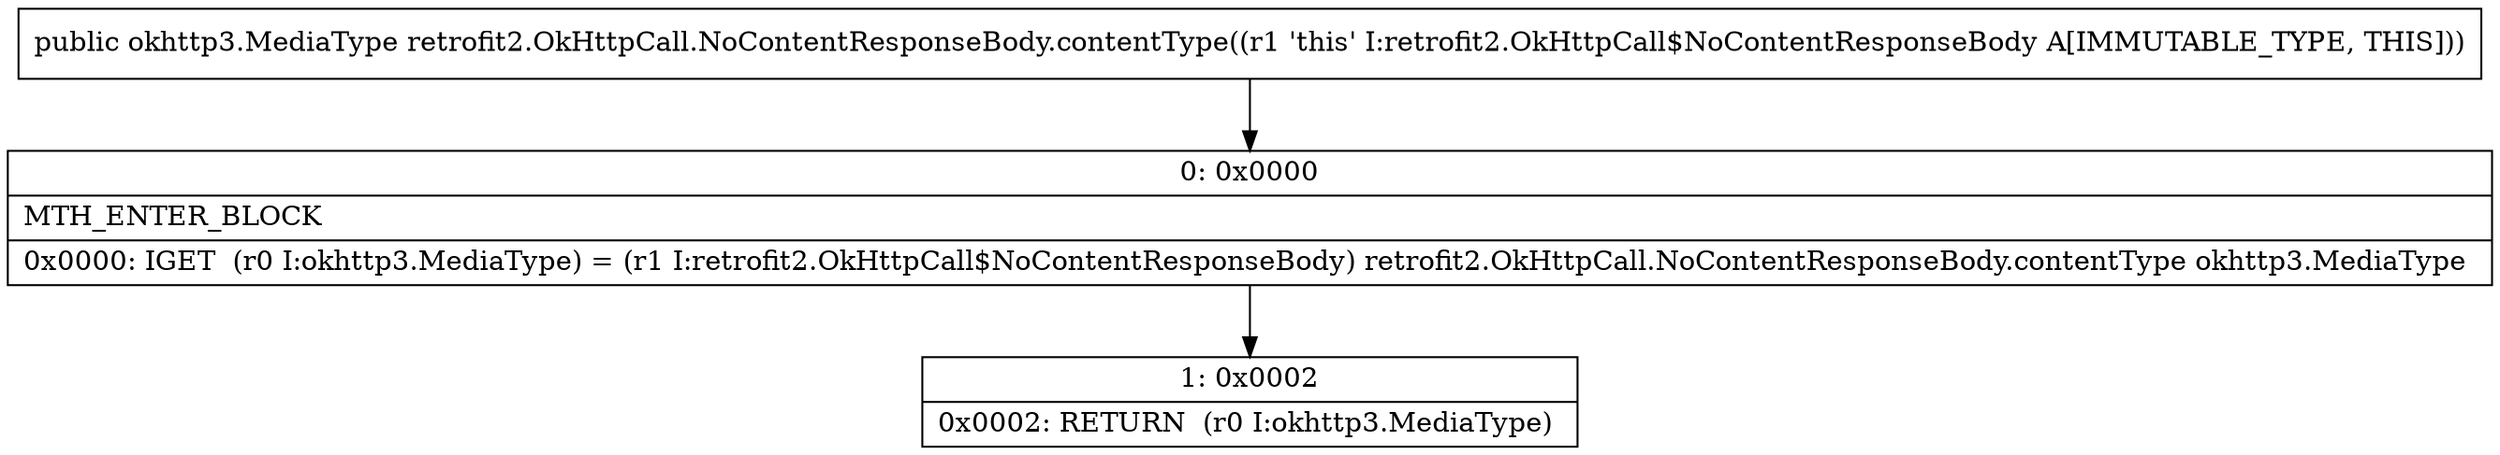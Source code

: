 digraph "CFG forretrofit2.OkHttpCall.NoContentResponseBody.contentType()Lokhttp3\/MediaType;" {
Node_0 [shape=record,label="{0\:\ 0x0000|MTH_ENTER_BLOCK\l|0x0000: IGET  (r0 I:okhttp3.MediaType) = (r1 I:retrofit2.OkHttpCall$NoContentResponseBody) retrofit2.OkHttpCall.NoContentResponseBody.contentType okhttp3.MediaType \l}"];
Node_1 [shape=record,label="{1\:\ 0x0002|0x0002: RETURN  (r0 I:okhttp3.MediaType) \l}"];
MethodNode[shape=record,label="{public okhttp3.MediaType retrofit2.OkHttpCall.NoContentResponseBody.contentType((r1 'this' I:retrofit2.OkHttpCall$NoContentResponseBody A[IMMUTABLE_TYPE, THIS])) }"];
MethodNode -> Node_0;
Node_0 -> Node_1;
}

